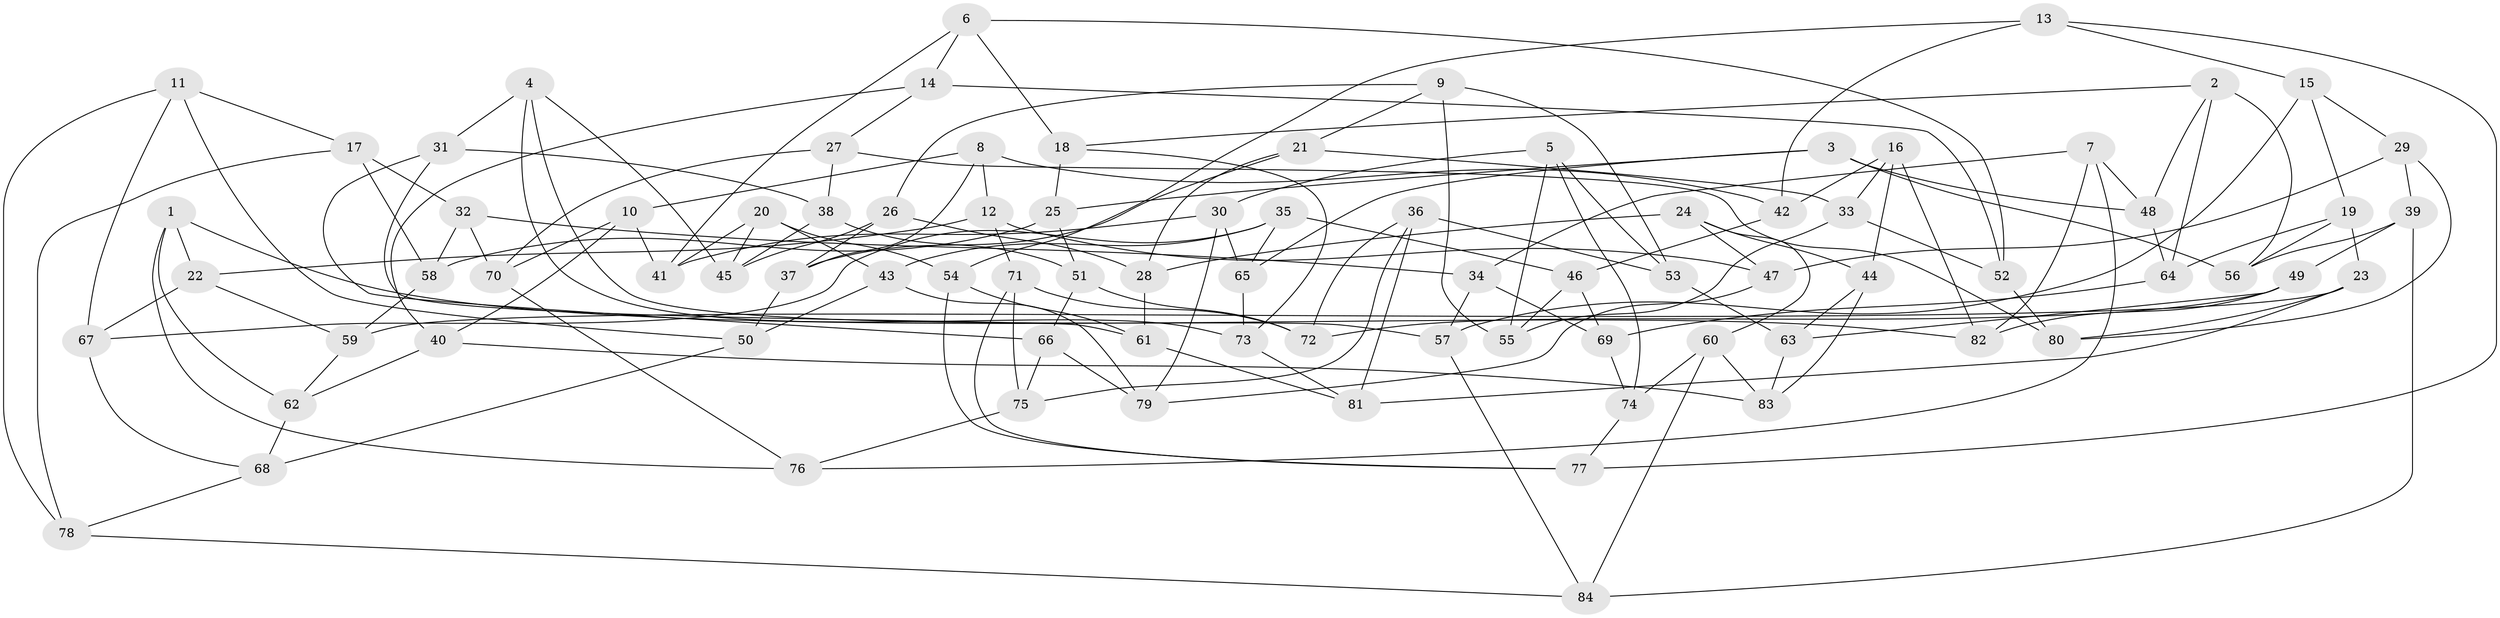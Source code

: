 // Generated by graph-tools (version 1.1) at 2025/11/02/27/25 16:11:45]
// undirected, 84 vertices, 168 edges
graph export_dot {
graph [start="1"]
  node [color=gray90,style=filled];
  1;
  2;
  3;
  4;
  5;
  6;
  7;
  8;
  9;
  10;
  11;
  12;
  13;
  14;
  15;
  16;
  17;
  18;
  19;
  20;
  21;
  22;
  23;
  24;
  25;
  26;
  27;
  28;
  29;
  30;
  31;
  32;
  33;
  34;
  35;
  36;
  37;
  38;
  39;
  40;
  41;
  42;
  43;
  44;
  45;
  46;
  47;
  48;
  49;
  50;
  51;
  52;
  53;
  54;
  55;
  56;
  57;
  58;
  59;
  60;
  61;
  62;
  63;
  64;
  65;
  66;
  67;
  68;
  69;
  70;
  71;
  72;
  73;
  74;
  75;
  76;
  77;
  78;
  79;
  80;
  81;
  82;
  83;
  84;
  1 -- 76;
  1 -- 22;
  1 -- 82;
  1 -- 62;
  2 -- 48;
  2 -- 64;
  2 -- 18;
  2 -- 56;
  3 -- 56;
  3 -- 65;
  3 -- 48;
  3 -- 25;
  4 -- 57;
  4 -- 45;
  4 -- 73;
  4 -- 31;
  5 -- 55;
  5 -- 53;
  5 -- 74;
  5 -- 30;
  6 -- 41;
  6 -- 52;
  6 -- 18;
  6 -- 14;
  7 -- 82;
  7 -- 34;
  7 -- 48;
  7 -- 76;
  8 -- 42;
  8 -- 10;
  8 -- 12;
  8 -- 37;
  9 -- 26;
  9 -- 55;
  9 -- 53;
  9 -- 21;
  10 -- 41;
  10 -- 40;
  10 -- 70;
  11 -- 17;
  11 -- 78;
  11 -- 67;
  11 -- 50;
  12 -- 71;
  12 -- 22;
  12 -- 47;
  13 -- 77;
  13 -- 42;
  13 -- 54;
  13 -- 15;
  14 -- 40;
  14 -- 27;
  14 -- 52;
  15 -- 57;
  15 -- 19;
  15 -- 29;
  16 -- 33;
  16 -- 82;
  16 -- 44;
  16 -- 42;
  17 -- 78;
  17 -- 58;
  17 -- 32;
  18 -- 25;
  18 -- 73;
  19 -- 23;
  19 -- 64;
  19 -- 56;
  20 -- 54;
  20 -- 43;
  20 -- 45;
  20 -- 41;
  21 -- 28;
  21 -- 37;
  21 -- 33;
  22 -- 67;
  22 -- 59;
  23 -- 59;
  23 -- 81;
  23 -- 80;
  24 -- 28;
  24 -- 44;
  24 -- 47;
  24 -- 60;
  25 -- 58;
  25 -- 51;
  26 -- 45;
  26 -- 37;
  26 -- 28;
  27 -- 38;
  27 -- 70;
  27 -- 80;
  28 -- 61;
  29 -- 80;
  29 -- 47;
  29 -- 39;
  30 -- 65;
  30 -- 41;
  30 -- 79;
  31 -- 38;
  31 -- 66;
  31 -- 61;
  32 -- 58;
  32 -- 70;
  32 -- 34;
  33 -- 55;
  33 -- 52;
  34 -- 57;
  34 -- 69;
  35 -- 46;
  35 -- 43;
  35 -- 67;
  35 -- 65;
  36 -- 75;
  36 -- 72;
  36 -- 53;
  36 -- 81;
  37 -- 50;
  38 -- 45;
  38 -- 51;
  39 -- 49;
  39 -- 84;
  39 -- 56;
  40 -- 62;
  40 -- 83;
  42 -- 46;
  43 -- 50;
  43 -- 79;
  44 -- 83;
  44 -- 63;
  46 -- 55;
  46 -- 69;
  47 -- 79;
  48 -- 64;
  49 -- 82;
  49 -- 63;
  49 -- 72;
  50 -- 68;
  51 -- 66;
  51 -- 72;
  52 -- 80;
  53 -- 63;
  54 -- 77;
  54 -- 61;
  57 -- 84;
  58 -- 59;
  59 -- 62;
  60 -- 74;
  60 -- 84;
  60 -- 83;
  61 -- 81;
  62 -- 68;
  63 -- 83;
  64 -- 69;
  65 -- 73;
  66 -- 75;
  66 -- 79;
  67 -- 68;
  68 -- 78;
  69 -- 74;
  70 -- 76;
  71 -- 77;
  71 -- 75;
  71 -- 72;
  73 -- 81;
  74 -- 77;
  75 -- 76;
  78 -- 84;
}
